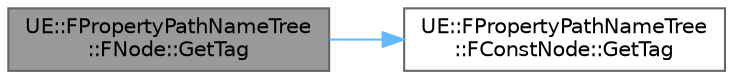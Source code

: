 digraph "UE::FPropertyPathNameTree::FNode::GetTag"
{
 // INTERACTIVE_SVG=YES
 // LATEX_PDF_SIZE
  bgcolor="transparent";
  edge [fontname=Helvetica,fontsize=10,labelfontname=Helvetica,labelfontsize=10];
  node [fontname=Helvetica,fontsize=10,shape=box,height=0.2,width=0.4];
  rankdir="LR";
  Node1 [id="Node000001",label="UE::FPropertyPathNameTree\l::FNode::GetTag",height=0.2,width=0.4,color="gray40", fillcolor="grey60", style="filled", fontcolor="black",tooltip=" "];
  Node1 -> Node2 [id="edge1_Node000001_Node000002",color="steelblue1",style="solid",tooltip=" "];
  Node2 [id="Node000002",label="UE::FPropertyPathNameTree\l::FConstNode::GetTag",height=0.2,width=0.4,color="grey40", fillcolor="white", style="filled",URL="$d3/d29/structUE_1_1FPropertyPathNameTree_1_1FConstNode.html#ae797f1d78de68fbacbff237900f63e3a",tooltip=" "];
}
